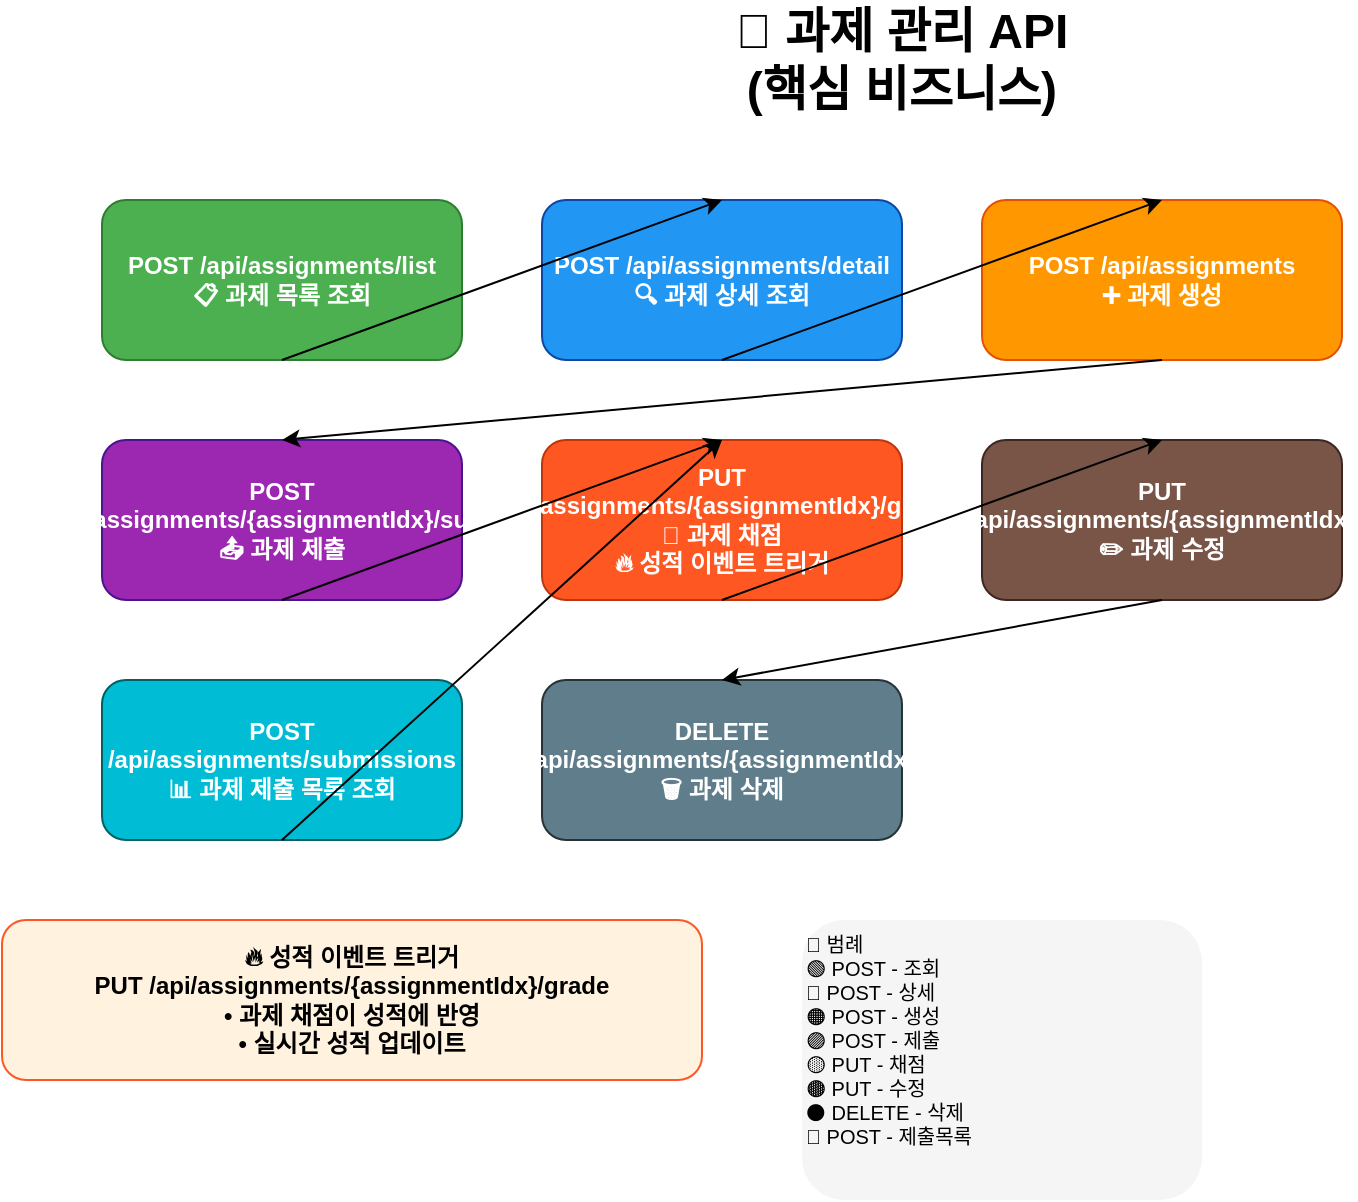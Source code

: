 <mxfile version="24.7.5" type="device">
  <diagram name="과제 관리 API" id="assignment-diagram">
    <mxGraphModel dx="1422" dy="794" grid="1" gridSize="10" guides="1" tooltips="1" connect="1" arrows="1" fold="1" page="1" pageScale="1" pageWidth="1169" pageHeight="827" math="0" shadow="0">
      <root>
        <mxCell id="0"/>
        <mxCell id="1" parent="0"/>
        <mxCell id="title" value="📝 과제 관리 API&#xa;(핵심 비즈니스)" style="text;html=1;strokeColor=none;fillColor=none;align=center;verticalAlign=middle;whiteSpace=wrap;rounded=0;fontSize=24;fontStyle=1" parent="1" vertex="1">
          <mxGeometry x="350" y="20" width="400" height="60" as="geometry"/>
        </mxCell>
        <mxCell id="assignments-list" value="POST /api/assignments/list&#xa;📋 과제 목록 조회" style="rounded=1;whiteSpace=wrap;html=1;fillColor=#4CAF50;strokeColor=#2E7D32;fontColor=#FFFFFF;fontSize=12;fontStyle=1" parent="1" vertex="1">
          <mxGeometry x="150" y="120" width="180" height="80" as="geometry"/>
        </mxCell>
        <mxCell id="assignments-detail" value="POST /api/assignments/detail&#xa;🔍 과제 상세 조회" style="rounded=1;whiteSpace=wrap;html=1;fillColor=#2196F3;strokeColor=#0D47A1;fontColor=#FFFFFF;fontSize=12;fontStyle=1" parent="1" vertex="1">
          <mxGeometry x="370" y="120" width="180" height="80" as="geometry"/>
        </mxCell>
        <mxCell id="assignments-create" value="POST /api/assignments&#xa;➕ 과제 생성" style="rounded=1;whiteSpace=wrap;html=1;fillColor=#FF9800;strokeColor=#E65100;fontColor=#FFFFFF;fontSize=12;fontStyle=1" parent="1" vertex="1">
          <mxGeometry x="590" y="120" width="180" height="80" as="geometry"/>
        </mxCell>
        <mxCell id="assignments-submit" value="POST /api/assignments/{assignmentIdx}/submit&#xa;📤 과제 제출" style="rounded=1;whiteSpace=wrap;html=1;fillColor=#9C27B0;strokeColor=#4A148C;fontColor=#FFFFFF;fontSize=12;fontStyle=1" parent="1" vertex="1">
          <mxGeometry x="150" y="240" width="180" height="80" as="geometry"/>
        </mxCell>
        <mxCell id="assignments-grade" value="PUT /api/assignments/{assignmentIdx}/grade&#xa;🎯 과제 채점&#xa;🔥 성적 이벤트 트리거" style="rounded=1;whiteSpace=wrap;html=1;fillColor=#FF5722;strokeColor=#BF360C;fontColor=#FFFFFF;fontSize=12;fontStyle=1" parent="1" vertex="1">
          <mxGeometry x="370" y="240" width="180" height="80" as="geometry"/>
        </mxCell>
        <mxCell id="assignments-update" value="PUT /api/assignments/{assignmentIdx}&#xa;✏️ 과제 수정" style="rounded=1;whiteSpace=wrap;html=1;fillColor=#795548;strokeColor=#3E2723;fontColor=#FFFFFF;fontSize=12;fontStyle=1" parent="1" vertex="1">
          <mxGeometry x="590" y="240" width="180" height="80" as="geometry"/>
        </mxCell>
        <mxCell id="assignments-delete" value="DELETE /api/assignments/{assignmentIdx}&#xa;🗑️ 과제 삭제" style="rounded=1;whiteSpace=wrap;html=1;fillColor=#607D8B;strokeColor=#263238;fontColor=#FFFFFF;fontSize=12;fontStyle=1" parent="1" vertex="1">
          <mxGeometry x="370" y="360" width="180" height="80" as="geometry"/>
        </mxCell>
        <mxCell id="assignments-submissions" value="POST /api/assignments/submissions&#xa;📊 과제 제출 목록 조회" style="rounded=1;whiteSpace=wrap;html=1;fillColor=#00BCD4;strokeColor=#006064;fontColor=#FFFFFF;fontSize=12;fontStyle=1" parent="1" vertex="1">
          <mxGeometry x="150" y="360" width="180" height="80" as="geometry"/>
        </mxCell>
        <mxCell id="flow1" value="" style="endArrow=classic;html=1;rounded=0;exitX=0.5;exitY=1;entryX=0.5;entryY=0" parent="1" source="assignments-list" target="assignments-detail" edge="1">
          <mxGeometry width="50" height="50" relative="1" as="geometry">
            <mxPoint x="-20" y="30" as="sourcePoint"/>
            <mxPoint x="30" y="-20" as="targetPoint"/>
          </mxGeometry>
        </mxCell>
        <mxCell id="flow2" value="" style="endArrow=classic;html=1;rounded=0;exitX=0.5;exitY=1;entryX=0.5;entryY=0" parent="1" source="assignments-detail" target="assignments-create" edge="1">
          <mxGeometry width="50" height="50" relative="1" as="geometry">
            <mxPoint x="-20" y="30" as="sourcePoint"/>
            <mxPoint x="30" y="-20" as="targetPoint"/>
          </mxGeometry>
        </mxCell>
        <mxCell id="flow3" value="" style="endArrow=classic;html=1;rounded=0;exitX=0.5;exitY=1;entryX=0.5;entryY=0" parent="1" source="assignments-create" target="assignments-submit" edge="1">
          <mxGeometry width="50" height="50" relative="1" as="geometry">
            <mxPoint x="-20" y="30" as="sourcePoint"/>
            <mxPoint x="30" y="-20" as="targetPoint"/>
          </mxGeometry>
        </mxCell>
        <mxCell id="flow4" value="" style="endArrow=classic;html=1;rounded=0;exitX=0.5;exitY=1;entryX=0.5;entryY=0" parent="1" source="assignments-submit" target="assignments-grade" edge="1">
          <mxGeometry width="50" height="50" relative="1" as="geometry">
            <mxPoint x="-20" y="30" as="sourcePoint"/>
            <mxPoint x="30" y="-20" as="targetPoint"/>
          </mxGeometry>
        </mxCell>
        <mxCell id="flow5" value="" style="endArrow=classic;html=1;rounded=0;exitX=0.5;exitY=1;entryX=0.5;entryY=0" parent="1" source="assignments-grade" target="assignments-update" edge="1">
          <mxGeometry width="50" height="50" relative="1" as="geometry">
            <mxPoint x="-20" y="30" as="sourcePoint"/>
            <mxPoint x="30" y="-20" as="targetPoint"/>
          </mxGeometry>
        </mxCell>
        <mxCell id="flow6" value="" style="endArrow=classic;html=1;rounded=0;exitX=0.5;exitY=1;entryX=0.5;entryY=0" parent="1" source="assignments-update" target="assignments-delete" edge="1">
          <mxGeometry width="50" height="50" relative="1" as="geometry">
            <mxPoint x="-20" y="30" as="sourcePoint"/>
            <mxPoint x="30" y="-20" as="targetPoint"/>
          </mxGeometry>
        </mxCell>
        <mxCell id="flow7" value="" style="endArrow=classic;html=1;rounded=0;exitX=0.5;exitY=1;entryX=0.5;entryY=0" parent="1" source="assignments-submissions" target="assignments-grade" edge="1">
          <mxGeometry width="50" height="50" relative="1" as="geometry">
            <mxPoint x="-20" y="30" as="sourcePoint"/>
            <mxPoint x="30" y="-20" as="targetPoint"/>
          </mxGeometry>
        </mxCell>
        <mxCell id="event-trigger" value="🔥 성적 이벤트 트리거&#xa;PUT /api/assignments/{assignmentIdx}/grade&#xa;• 과제 채점이 성적에 반영&#xa;• 실시간 성적 업데이트" style="text;html=1;strokeColor=#FF5722;fillColor=#FFF3E0;align=center;verticalAlign=middle;whiteSpace=wrap;rounded=1;fontSize=12;fontStyle=1" parent="1" vertex="1">
          <mxGeometry x="100" y="480" width="350" height="80" as="geometry"/>
        </mxCell>
        <mxCell id="legend" value="🎨 범례&#xa;🟢 POST - 조회&#xa;🔵 POST - 상세&#xa;🟠 POST - 생성&#xa;🟣 POST - 제출&#xa;🟡 PUT - 채점&#xa;🟤 PUT - 수정&#xa;⚫ DELETE - 삭제&#xa;🔵 POST - 제출목록" style="text;html=1;strokeColor=none;fillColor=#F5F5F5;align=left;verticalAlign=top;whiteSpace=wrap;rounded=1;fontSize=10" parent="1" vertex="1">
          <mxGeometry x="500" y="480" width="200" height="140" as="geometry"/>
        </mxCell>
      </root>
    </mxGraphModel>
  </diagram>
</mxfile>